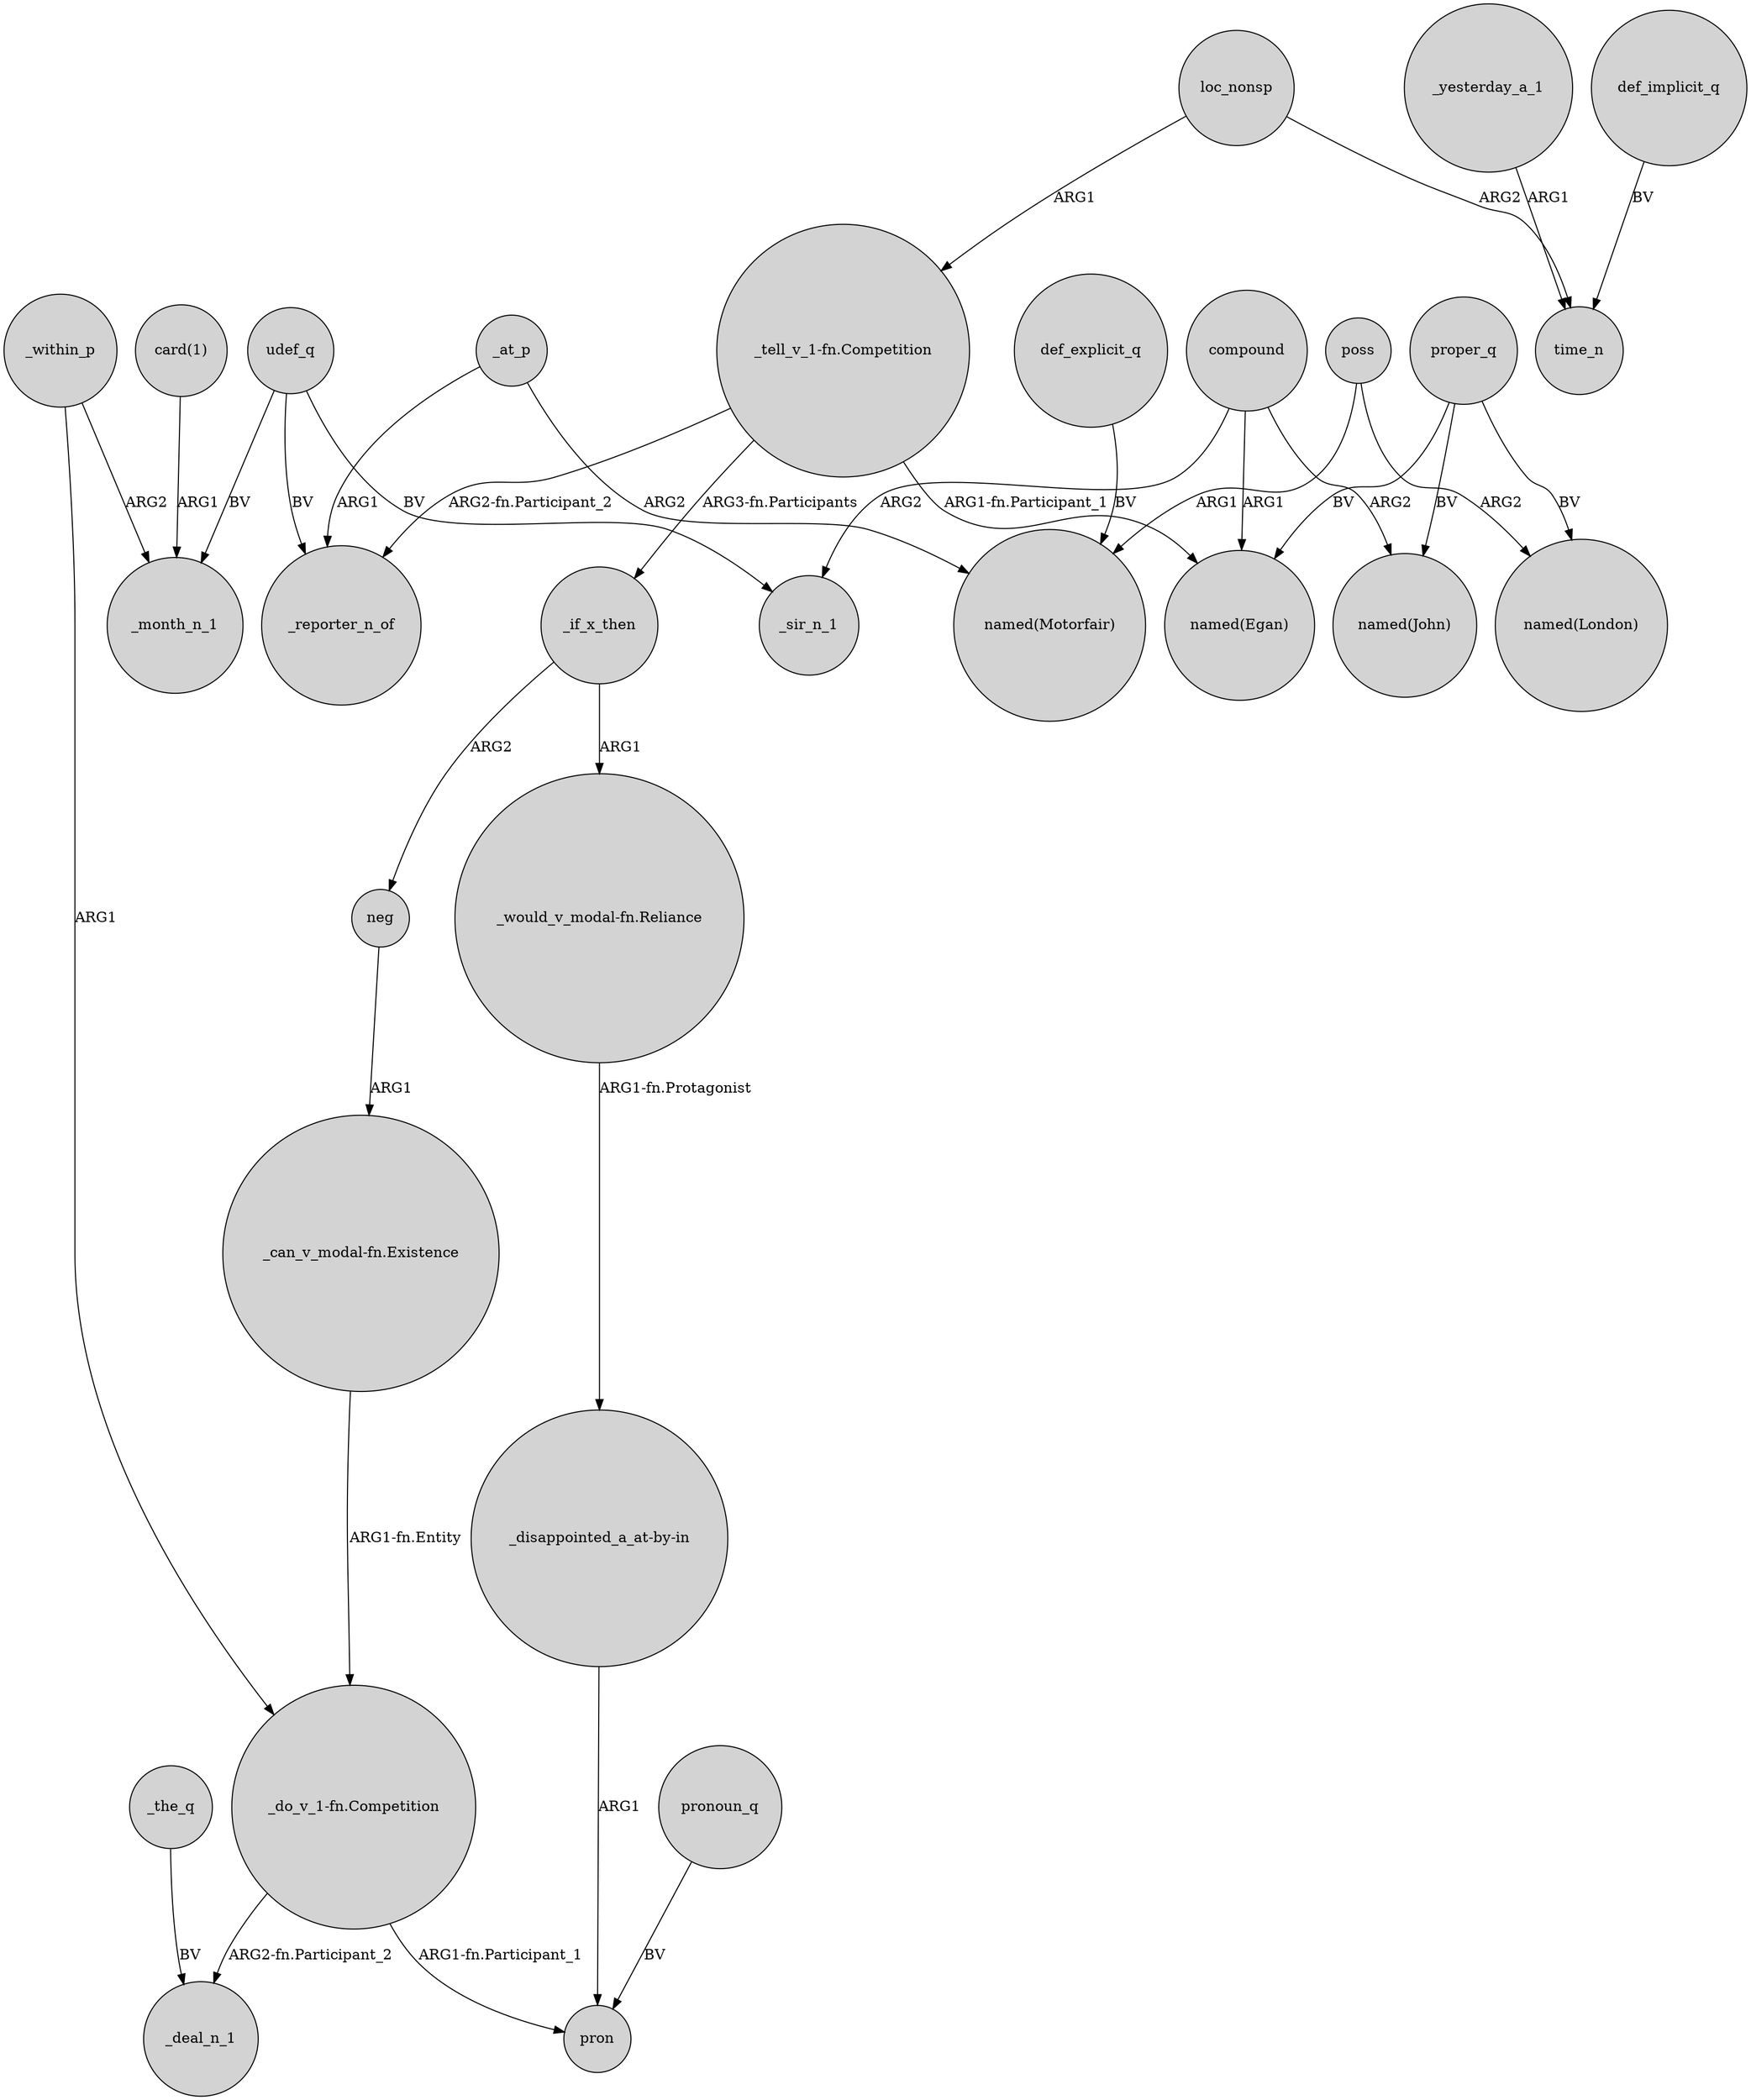 digraph {
	node [shape=circle style=filled]
	udef_q -> _month_n_1 [label=BV]
	_if_x_then -> neg [label=ARG2]
	"_can_v_modal-fn.Existence" -> "_do_v_1-fn.Competition" [label="ARG1-fn.Entity"]
	_within_p -> "_do_v_1-fn.Competition" [label=ARG1]
	"_do_v_1-fn.Competition" -> _deal_n_1 [label="ARG2-fn.Participant_2"]
	_the_q -> _deal_n_1 [label=BV]
	"_tell_v_1-fn.Competition" -> _reporter_n_of [label="ARG2-fn.Participant_2"]
	_at_p -> "named(Motorfair)" [label=ARG2]
	"_tell_v_1-fn.Competition" -> _if_x_then [label="ARG3-fn.Participants"]
	udef_q -> _reporter_n_of [label=BV]
	"_do_v_1-fn.Competition" -> pron [label="ARG1-fn.Participant_1"]
	udef_q -> _sir_n_1 [label=BV]
	compound -> "named(Egan)" [label=ARG1]
	_yesterday_a_1 -> time_n [label=ARG1]
	_at_p -> _reporter_n_of [label=ARG1]
	poss -> "named(Motorfair)" [label=ARG1]
	"_tell_v_1-fn.Competition" -> "named(Egan)" [label="ARG1-fn.Participant_1"]
	pronoun_q -> pron [label=BV]
	poss -> "named(London)" [label=ARG2]
	proper_q -> "named(Egan)" [label=BV]
	"card(1)" -> _month_n_1 [label=ARG1]
	compound -> "named(John)" [label=ARG2]
	loc_nonsp -> "_tell_v_1-fn.Competition" [label=ARG1]
	compound -> _sir_n_1 [label=ARG2]
	_if_x_then -> "_would_v_modal-fn.Reliance" [label=ARG1]
	neg -> "_can_v_modal-fn.Existence" [label=ARG1]
	def_explicit_q -> "named(Motorfair)" [label=BV]
	proper_q -> "named(London)" [label=BV]
	_within_p -> _month_n_1 [label=ARG2]
	loc_nonsp -> time_n [label=ARG2]
	"_disappointed_a_at-by-in" -> pron [label=ARG1]
	def_implicit_q -> time_n [label=BV]
	"_would_v_modal-fn.Reliance" -> "_disappointed_a_at-by-in" [label="ARG1-fn.Protagonist"]
	proper_q -> "named(John)" [label=BV]
}
